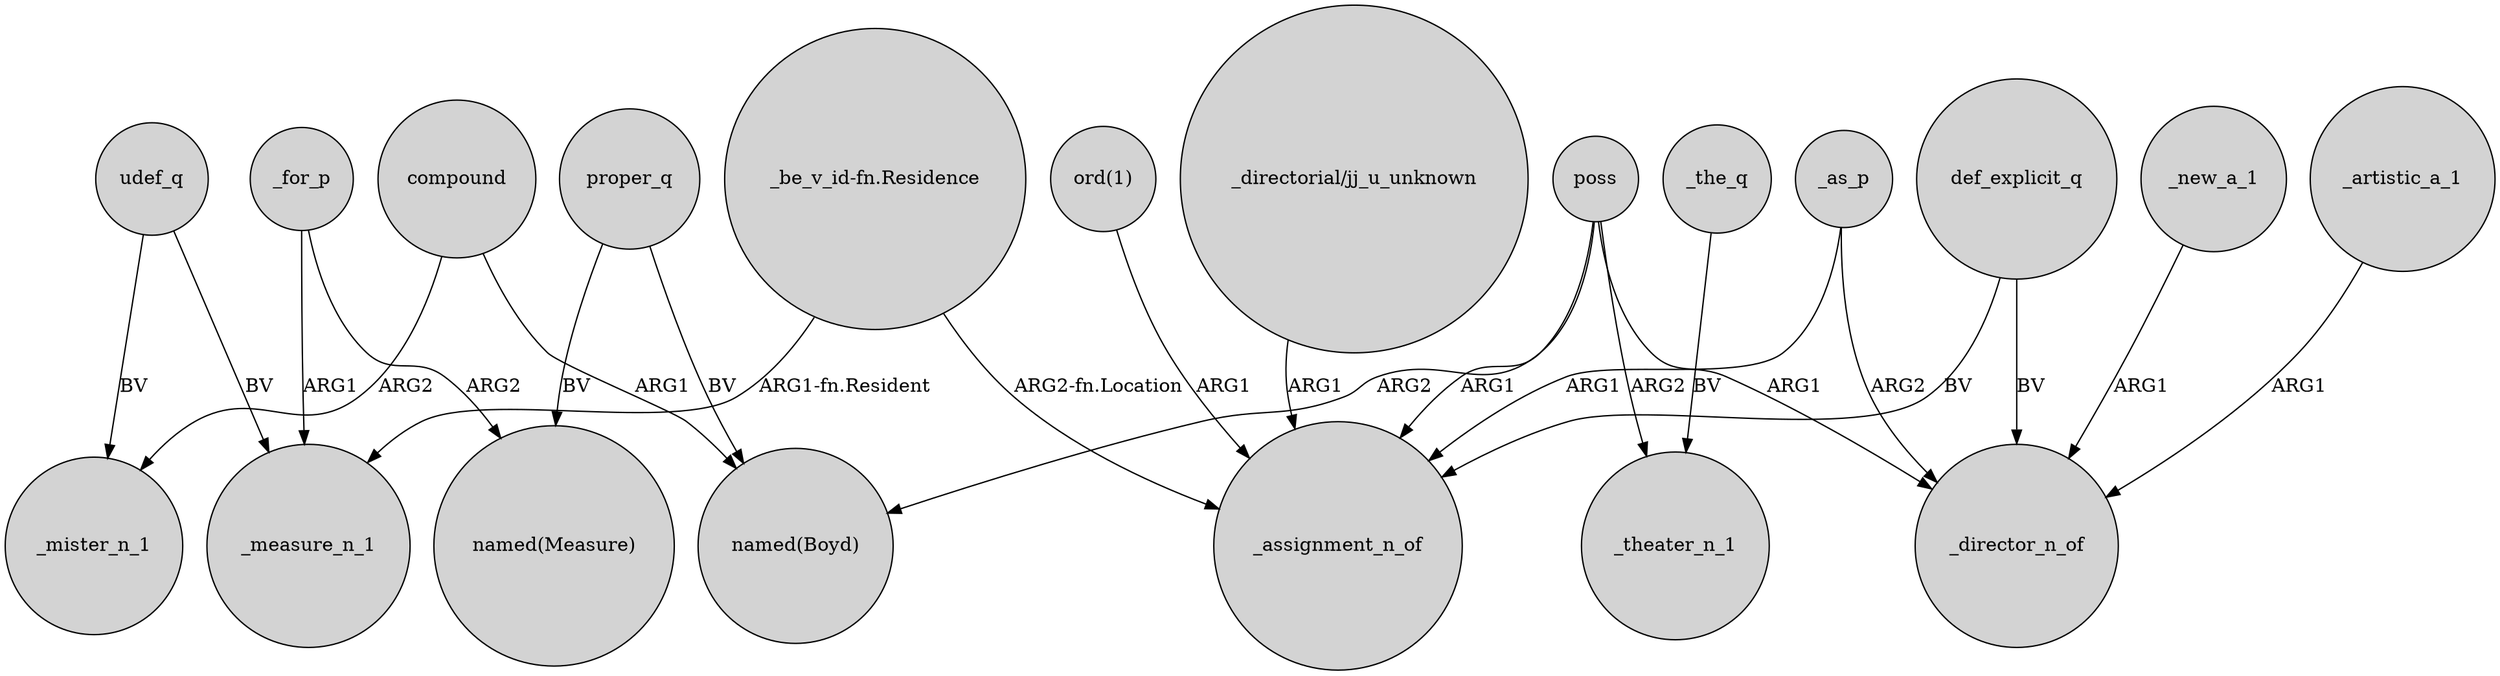 digraph {
	node [shape=circle style=filled]
	compound -> _mister_n_1 [label=ARG2]
	def_explicit_q -> _director_n_of [label=BV]
	_for_p -> _measure_n_1 [label=ARG1]
	poss -> _theater_n_1 [label=ARG2]
	udef_q -> _measure_n_1 [label=BV]
	_new_a_1 -> _director_n_of [label=ARG1]
	poss -> _director_n_of [label=ARG1]
	udef_q -> _mister_n_1 [label=BV]
	_artistic_a_1 -> _director_n_of [label=ARG1]
	_the_q -> _theater_n_1 [label=BV]
	poss -> _assignment_n_of [label=ARG1]
	"_be_v_id-fn.Residence" -> _assignment_n_of [label="ARG2-fn.Location"]
	proper_q -> "named(Boyd)" [label=BV]
	"_be_v_id-fn.Residence" -> _measure_n_1 [label="ARG1-fn.Resident"]
	_for_p -> "named(Measure)" [label=ARG2]
	proper_q -> "named(Measure)" [label=BV]
	_as_p -> _assignment_n_of [label=ARG1]
	"ord(1)" -> _assignment_n_of [label=ARG1]
	_as_p -> _director_n_of [label=ARG2]
	"_directorial/jj_u_unknown" -> _assignment_n_of [label=ARG1]
	poss -> "named(Boyd)" [label=ARG2]
	compound -> "named(Boyd)" [label=ARG1]
	def_explicit_q -> _assignment_n_of [label=BV]
}
